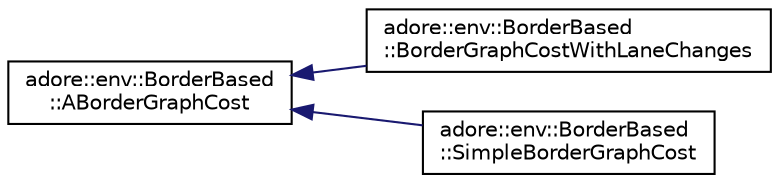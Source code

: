 digraph "Graphical Class Hierarchy"
{
 // LATEX_PDF_SIZE
  edge [fontname="Helvetica",fontsize="10",labelfontname="Helvetica",labelfontsize="10"];
  node [fontname="Helvetica",fontsize="10",shape=record];
  rankdir="LR";
  Node0 [label="adore::env::BorderBased\l::ABorderGraphCost",height=0.2,width=0.4,color="black", fillcolor="white", style="filled",URL="$classadore_1_1env_1_1BorderBased_1_1ABorderGraphCost.html",tooltip=" "];
  Node0 -> Node1 [dir="back",color="midnightblue",fontsize="10",style="solid",fontname="Helvetica"];
  Node1 [label="adore::env::BorderBased\l::BorderGraphCostWithLaneChanges",height=0.2,width=0.4,color="black", fillcolor="white", style="filled",URL="$classadore_1_1env_1_1BorderBased_1_1BorderGraphCostWithLaneChanges.html",tooltip=" "];
  Node0 -> Node2 [dir="back",color="midnightblue",fontsize="10",style="solid",fontname="Helvetica"];
  Node2 [label="adore::env::BorderBased\l::SimpleBorderGraphCost",height=0.2,width=0.4,color="black", fillcolor="white", style="filled",URL="$classadore_1_1env_1_1BorderBased_1_1SimpleBorderGraphCost.html",tooltip=" "];
}
